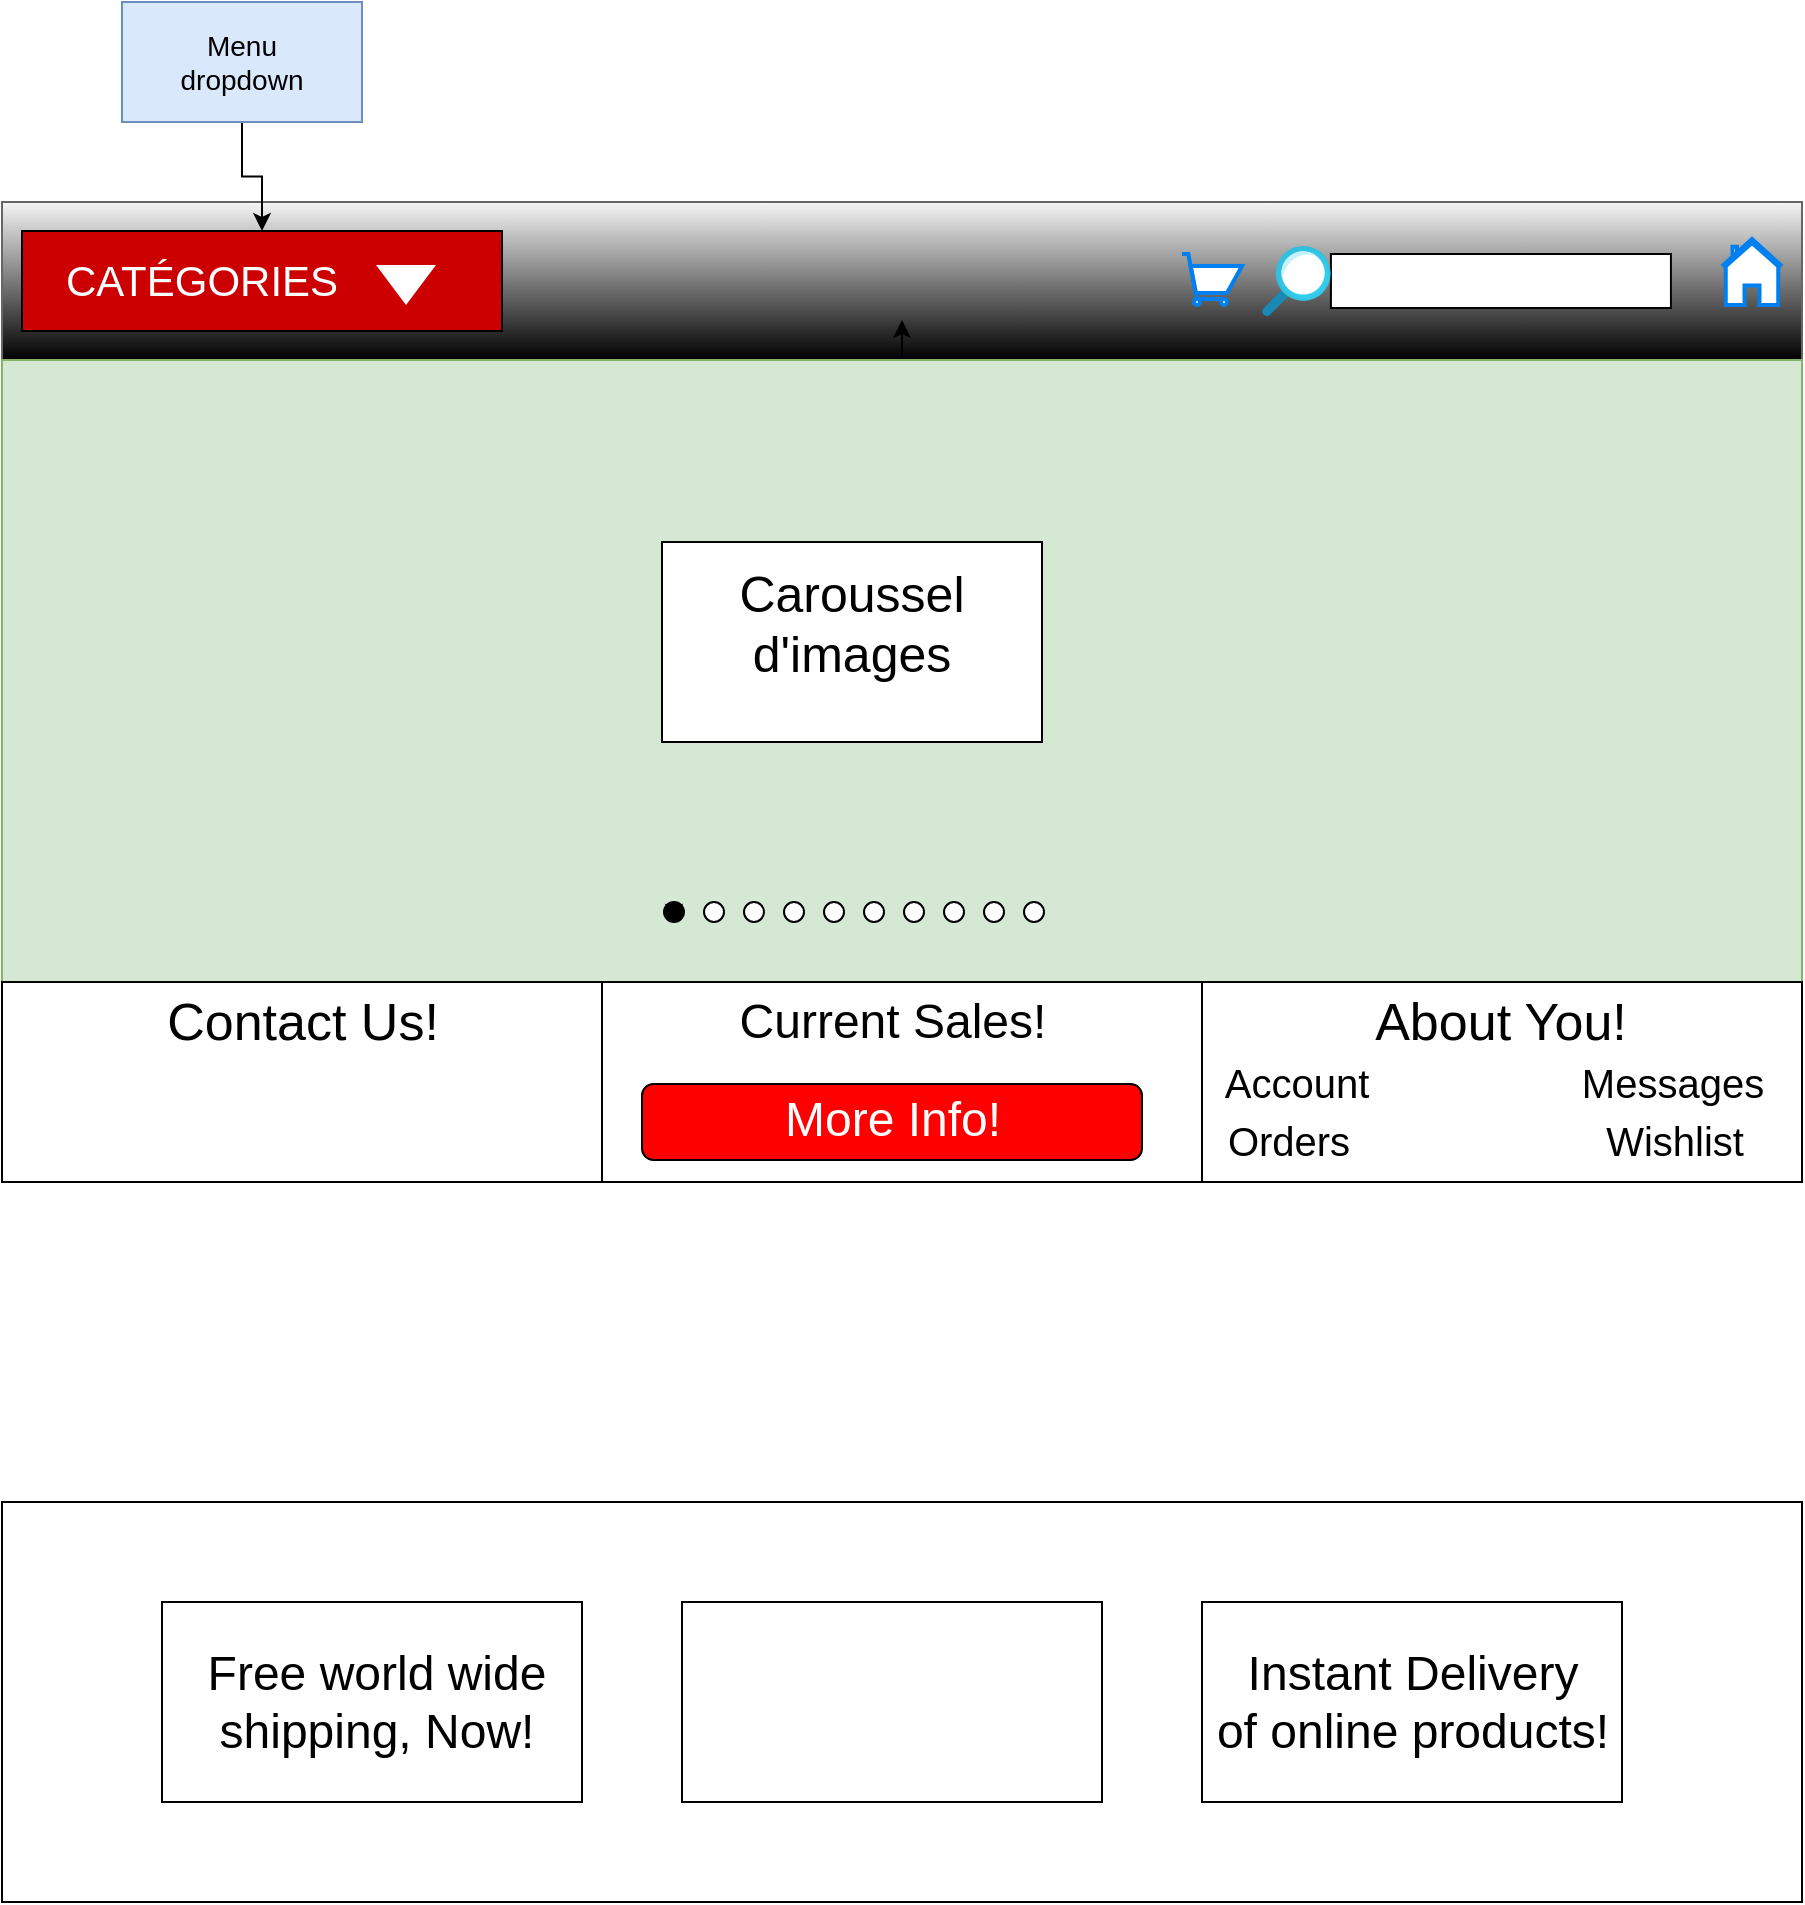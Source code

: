 <mxfile version="13.8.5" type="github">
  <diagram id="dYi3LoX2D-u_dekNeybU" name="Page-1">
    <mxGraphModel dx="2031" dy="4346" grid="1" gridSize="10" guides="1" tooltips="1" connect="1" arrows="1" fold="1" page="1" pageScale="1" pageWidth="900" pageHeight="1600" math="0" shadow="0">
      <root>
        <mxCell id="0" />
        <mxCell id="1" parent="0" />
        <mxCell id="12CVPQTj4qh7yBTBn0yW-5" value="" style="rounded=0;whiteSpace=wrap;html=1;fillColor=#f5f5f5;strokeColor=#666666;gradientColor=#000000;" parent="1" vertex="1">
          <mxGeometry y="-1600" width="900" height="79" as="geometry" />
        </mxCell>
        <mxCell id="cHnSCkkfZHPOHj3AAeh6-6" style="edgeStyle=orthogonalEdgeStyle;rounded=0;orthogonalLoop=1;jettySize=auto;html=1;exitX=0.5;exitY=0;exitDx=0;exitDy=0;" edge="1" parent="1" source="2yabFbFt9VHdaNWseqrh-1">
          <mxGeometry relative="1" as="geometry">
            <mxPoint x="450" y="-1541" as="targetPoint" />
          </mxGeometry>
        </mxCell>
        <mxCell id="2yabFbFt9VHdaNWseqrh-1" value="" style="rounded=0;whiteSpace=wrap;html=1;fillColor=#d5e8d4;strokeColor=#82b366;" parent="1" vertex="1">
          <mxGeometry y="-1521" width="900" height="311" as="geometry" />
        </mxCell>
        <mxCell id="2yabFbFt9VHdaNWseqrh-17" value="" style="group" parent="1" connectable="0" vertex="1">
          <mxGeometry x="331" y="-1250" width="190" height="10" as="geometry" />
        </mxCell>
        <mxCell id="2yabFbFt9VHdaNWseqrh-2" value="" style="ellipse;whiteSpace=wrap;html=1;aspect=fixed;fillColor=#000000;" parent="2yabFbFt9VHdaNWseqrh-17" vertex="1">
          <mxGeometry width="10" height="10" as="geometry" />
        </mxCell>
        <mxCell id="2yabFbFt9VHdaNWseqrh-3" value="" style="ellipse;whiteSpace=wrap;html=1;aspect=fixed;" parent="2yabFbFt9VHdaNWseqrh-17" vertex="1">
          <mxGeometry x="20" width="10" height="10" as="geometry" />
        </mxCell>
        <mxCell id="2yabFbFt9VHdaNWseqrh-4" value="" style="ellipse;whiteSpace=wrap;html=1;aspect=fixed;" parent="2yabFbFt9VHdaNWseqrh-17" vertex="1">
          <mxGeometry x="40" width="10" height="10" as="geometry" />
        </mxCell>
        <mxCell id="2yabFbFt9VHdaNWseqrh-5" value="" style="ellipse;whiteSpace=wrap;html=1;aspect=fixed;" parent="2yabFbFt9VHdaNWseqrh-17" vertex="1">
          <mxGeometry x="60" width="10" height="10" as="geometry" />
        </mxCell>
        <mxCell id="2yabFbFt9VHdaNWseqrh-6" value="" style="ellipse;whiteSpace=wrap;html=1;aspect=fixed;" parent="2yabFbFt9VHdaNWseqrh-17" vertex="1">
          <mxGeometry x="80" width="10" height="10" as="geometry" />
        </mxCell>
        <mxCell id="2yabFbFt9VHdaNWseqrh-7" value="" style="ellipse;whiteSpace=wrap;html=1;aspect=fixed;" parent="2yabFbFt9VHdaNWseqrh-17" vertex="1">
          <mxGeometry x="100" width="10" height="10" as="geometry" />
        </mxCell>
        <mxCell id="2yabFbFt9VHdaNWseqrh-8" value="" style="ellipse;whiteSpace=wrap;html=1;aspect=fixed;" parent="2yabFbFt9VHdaNWseqrh-17" vertex="1">
          <mxGeometry x="120" width="10" height="10" as="geometry" />
        </mxCell>
        <mxCell id="2yabFbFt9VHdaNWseqrh-9" value="" style="ellipse;whiteSpace=wrap;html=1;aspect=fixed;" parent="2yabFbFt9VHdaNWseqrh-17" vertex="1">
          <mxGeometry x="140" width="10" height="10" as="geometry" />
        </mxCell>
        <mxCell id="2yabFbFt9VHdaNWseqrh-10" value="" style="ellipse;whiteSpace=wrap;html=1;aspect=fixed;" parent="2yabFbFt9VHdaNWseqrh-17" vertex="1">
          <mxGeometry x="160" width="10" height="10" as="geometry" />
        </mxCell>
        <mxCell id="2yabFbFt9VHdaNWseqrh-11" value="" style="ellipse;whiteSpace=wrap;html=1;aspect=fixed;" parent="2yabFbFt9VHdaNWseqrh-17" vertex="1">
          <mxGeometry x="180" width="10" height="10" as="geometry" />
        </mxCell>
        <mxCell id="zTn_pAnikClX0TM4PAsH-5" style="edgeStyle=orthogonalEdgeStyle;rounded=0;orthogonalLoop=1;jettySize=auto;html=1;exitX=1;exitY=1;exitDx=0;exitDy=0;entryX=0.5;entryY=1;entryDx=0;entryDy=0;" parent="2yabFbFt9VHdaNWseqrh-17" source="2yabFbFt9VHdaNWseqrh-2" target="2yabFbFt9VHdaNWseqrh-2" edge="1">
          <mxGeometry relative="1" as="geometry" />
        </mxCell>
        <mxCell id="zTn_pAnikClX0TM4PAsH-8" value="" style="rounded=0;whiteSpace=wrap;html=1;" vertex="1" parent="1">
          <mxGeometry x="330" y="-1430" width="190" height="100" as="geometry" />
        </mxCell>
        <mxCell id="zTn_pAnikClX0TM4PAsH-10" value="&lt;font style=&quot;font-size: 25px&quot;&gt;Caroussel d&#39;images&lt;/font&gt;" style="text;html=1;strokeColor=none;fillColor=none;align=center;verticalAlign=middle;whiteSpace=wrap;rounded=0;" vertex="1" parent="1">
          <mxGeometry x="405" y="-1400" width="40" height="20" as="geometry" />
        </mxCell>
        <mxCell id="cHnSCkkfZHPOHj3AAeh6-7" value="" style="rounded=0;whiteSpace=wrap;html=1;fillColor=#FFFFFF;" vertex="1" parent="1">
          <mxGeometry x="664.46" y="-1574" width="170" height="27" as="geometry" />
        </mxCell>
        <mxCell id="cHnSCkkfZHPOHj3AAeh6-5" value="" style="aspect=fixed;html=1;points=[];align=center;image;fontSize=12;image=img/lib/azure2/general/Search.svg;fillColor=#000000;gradientColor=#CCCCCC;" vertex="1" parent="1">
          <mxGeometry x="630" y="-1578" width="34.46" height="35" as="geometry" />
        </mxCell>
        <mxCell id="cHnSCkkfZHPOHj3AAeh6-9" value="" style="html=1;verticalLabelPosition=bottom;align=center;labelBackgroundColor=#ffffff;verticalAlign=top;strokeWidth=2;strokeColor=#0080F0;shadow=0;dashed=0;shape=mxgraph.ios7.icons.home;fillColor=#FFFFFF;gradientColor=none;" vertex="1" parent="1">
          <mxGeometry x="860" y="-1581.5" width="30" height="33" as="geometry" />
        </mxCell>
        <mxCell id="cHnSCkkfZHPOHj3AAeh6-10" value="" style="html=1;verticalLabelPosition=bottom;align=center;labelBackgroundColor=#ffffff;verticalAlign=top;strokeWidth=2;strokeColor=#0080F0;shadow=0;dashed=0;shape=mxgraph.ios7.icons.shopping_cart;fillColor=#FFFFFF;gradientColor=none;" vertex="1" parent="1">
          <mxGeometry x="590" y="-1574" width="30" height="25.5" as="geometry" />
        </mxCell>
        <mxCell id="zTn_pAnikClX0TM4PAsH-13" value="" style="rounded=0;whiteSpace=wrap;html=1;fillColor=#CC0000;" vertex="1" parent="1">
          <mxGeometry x="10" y="-1585.5" width="240" height="50" as="geometry" />
        </mxCell>
        <mxCell id="cHnSCkkfZHPOHj3AAeh6-12" value="" style="rounded=0;whiteSpace=wrap;html=1;fillColor=#FFFFFF;gradientColor=none;" vertex="1" parent="1">
          <mxGeometry y="-1210" width="300" height="100" as="geometry" />
        </mxCell>
        <mxCell id="cHnSCkkfZHPOHj3AAeh6-13" value="" style="rounded=0;whiteSpace=wrap;html=1;fillColor=#FFFFFF;gradientColor=none;" vertex="1" parent="1">
          <mxGeometry x="300" y="-1210" width="300" height="100" as="geometry" />
        </mxCell>
        <mxCell id="cHnSCkkfZHPOHj3AAeh6-14" value="" style="rounded=0;whiteSpace=wrap;html=1;fillColor=#FFFFFF;gradientColor=none;" vertex="1" parent="1">
          <mxGeometry x="600" y="-1210" width="300" height="100" as="geometry" />
        </mxCell>
        <mxCell id="cHnSCkkfZHPOHj3AAeh6-16" value="&lt;font style=&quot;font-size: 26px&quot;&gt;Contact Us!&lt;/font&gt;" style="text;html=1;resizable=0;autosize=1;align=center;verticalAlign=middle;points=[];fillColor=none;strokeColor=none;rounded=0;" vertex="1" parent="1">
          <mxGeometry x="75" y="-1200" width="150" height="20" as="geometry" />
        </mxCell>
        <mxCell id="cHnSCkkfZHPOHj3AAeh6-17" value="" style="shape=image;html=1;verticalAlign=top;verticalLabelPosition=bottom;labelBackgroundColor=#ffffff;imageAspect=0;aspect=fixed;image=https://cdn2.iconfinder.com/data/icons/asic/50/.svg-7-128.png;fillColor=#FFFFFF;gradientColor=none;" vertex="1" parent="1">
          <mxGeometry x="262" y="-1148" width="38" height="38" as="geometry" />
        </mxCell>
        <mxCell id="cHnSCkkfZHPOHj3AAeh6-18" value="" style="shape=image;html=1;verticalAlign=top;verticalLabelPosition=bottom;labelBackgroundColor=#ffffff;imageAspect=0;aspect=fixed;image=https://cdn2.iconfinder.com/data/icons/black-white-social-media/32/facebook_online_social_media-128.png;fillColor=#FFFFFF;gradientColor=none;" vertex="1" parent="1">
          <mxGeometry y="-1150" width="38" height="38" as="geometry" />
        </mxCell>
        <mxCell id="cHnSCkkfZHPOHj3AAeh6-19" value="" style="shape=image;html=1;verticalAlign=top;verticalLabelPosition=bottom;labelBackgroundColor=#ffffff;imageAspect=0;aspect=fixed;image=https://cdn2.iconfinder.com/data/icons/black-white-social-media/32/online_social_media_twitter-128.png;fillColor=#FFFFFF;gradientColor=none;" vertex="1" parent="1">
          <mxGeometry x="60" y="-1150" width="38" height="38" as="geometry" />
        </mxCell>
        <mxCell id="cHnSCkkfZHPOHj3AAeh6-20" value="" style="shape=image;html=1;verticalAlign=top;verticalLabelPosition=bottom;labelBackgroundColor=#ffffff;imageAspect=0;aspect=fixed;image=https://cdn1.iconfinder.com/data/icons/social-media-outline-6/128/SocialMedia_Instagram-Outline-128.png;fillColor=#FFFFFF;gradientColor=none;" vertex="1" parent="1">
          <mxGeometry x="120" y="-1148" width="38" height="38" as="geometry" />
        </mxCell>
        <mxCell id="cHnSCkkfZHPOHj3AAeh6-21" value="" style="shape=image;html=1;verticalAlign=top;verticalLabelPosition=bottom;labelBackgroundColor=#ffffff;imageAspect=0;aspect=fixed;image=https://cdn3.iconfinder.com/data/icons/social-round-corner/512/youtube__social_media__icons-128.png;fillColor=#FFFFFF;gradientColor=none;" vertex="1" parent="1">
          <mxGeometry x="187" y="-1148" width="38" height="38" as="geometry" />
        </mxCell>
        <mxCell id="cHnSCkkfZHPOHj3AAeh6-22" value="&lt;font style=&quot;font-size: 26px&quot;&gt;About You!&lt;/font&gt;" style="text;html=1;resizable=0;autosize=1;align=center;verticalAlign=middle;points=[];fillColor=none;strokeColor=none;rounded=0;" vertex="1" parent="1">
          <mxGeometry x="679.46" y="-1200" width="140" height="20" as="geometry" />
        </mxCell>
        <mxCell id="eJIkvE0NkPN4ULKy25J0-5" value="" style="rounded=0;whiteSpace=wrap;html=1;" vertex="1" parent="1">
          <mxGeometry y="-950" width="900" height="200" as="geometry" />
        </mxCell>
        <mxCell id="zTn_pAnikClX0TM4PAsH-18" value="&lt;font style=&quot;font-size: 21px&quot; color=&quot;#FFFFFF&quot;&gt;CATÉGORIES&lt;/font&gt;" style="text;html=1;strokeColor=none;fillColor=none;align=center;verticalAlign=middle;whiteSpace=wrap;rounded=0;" vertex="1" parent="1">
          <mxGeometry x="80" y="-1571.25" width="40" height="20" as="geometry" />
        </mxCell>
        <mxCell id="cHnSCkkfZHPOHj3AAeh6-23" value="&lt;font style=&quot;font-size: 20px&quot;&gt;Account&lt;/font&gt;" style="text;html=1;resizable=0;autosize=1;align=center;verticalAlign=middle;points=[];fillColor=none;strokeColor=none;rounded=0;" vertex="1" parent="1">
          <mxGeometry x="602.23" y="-1170" width="90" height="20" as="geometry" />
        </mxCell>
        <mxCell id="eJIkvE0NkPN4ULKy25J0-13" value="" style="rounded=0;whiteSpace=wrap;html=1;" vertex="1" parent="1">
          <mxGeometry x="80" y="-900" width="210" height="100" as="geometry" />
        </mxCell>
        <mxCell id="zTn_pAnikClX0TM4PAsH-19" value="" style="html=1;shadow=0;dashed=0;align=center;verticalAlign=middle;shape=mxgraph.arrows2.arrow;dy=0.6;dx=40;direction=south;notch=0;fillColor=#FFFFFF;strokeColor=none;" vertex="1" parent="1">
          <mxGeometry x="187" y="-1568.5" width="30" height="20" as="geometry" />
        </mxCell>
        <mxCell id="cHnSCkkfZHPOHj3AAeh6-24" value="&lt;font style=&quot;font-size: 20px&quot;&gt;Orders&lt;/font&gt;" style="text;html=1;resizable=0;autosize=1;align=center;verticalAlign=middle;points=[];fillColor=none;strokeColor=none;rounded=0;" vertex="1" parent="1">
          <mxGeometry x="603.46" y="-1141" width="80" height="20" as="geometry" />
        </mxCell>
        <mxCell id="eJIkvE0NkPN4ULKy25J0-17" value="&lt;span style=&quot;font-size: 24px&quot;&gt;Free world wide&lt;br&gt;shipping, Now!&lt;/span&gt;" style="text;html=1;resizable=0;autosize=1;align=center;verticalAlign=middle;points=[];fillColor=none;strokeColor=none;rounded=0;" vertex="1" parent="1">
          <mxGeometry x="77" y="-870" width="220" height="40" as="geometry" />
        </mxCell>
        <mxCell id="zTn_pAnikClX0TM4PAsH-22" style="edgeStyle=orthogonalEdgeStyle;rounded=0;orthogonalLoop=1;jettySize=auto;html=1;" edge="1" parent="1" source="zTn_pAnikClX0TM4PAsH-20" target="zTn_pAnikClX0TM4PAsH-13">
          <mxGeometry relative="1" as="geometry" />
        </mxCell>
        <mxCell id="cHnSCkkfZHPOHj3AAeh6-25" value="&lt;font style=&quot;font-size: 20px&quot;&gt;Messages&lt;/font&gt;" style="text;html=1;resizable=0;autosize=1;align=center;verticalAlign=middle;points=[];fillColor=none;strokeColor=none;rounded=0;" vertex="1" parent="1">
          <mxGeometry x="780" y="-1170" width="110" height="20" as="geometry" />
        </mxCell>
        <mxCell id="eJIkvE0NkPN4ULKy25J0-18" value="" style="rounded=0;whiteSpace=wrap;html=1;" vertex="1" parent="1">
          <mxGeometry x="340" y="-900" width="210" height="100" as="geometry" />
        </mxCell>
        <mxCell id="zTn_pAnikClX0TM4PAsH-20" value="" style="rounded=0;whiteSpace=wrap;html=1;fillColor=#dae8fc;strokeColor=#6c8ebf;" vertex="1" parent="1">
          <mxGeometry x="60" y="-1700" width="120" height="60" as="geometry" />
        </mxCell>
        <mxCell id="cHnSCkkfZHPOHj3AAeh6-26" value="&lt;font style=&quot;font-size: 20px&quot;&gt;Wishlist&lt;/font&gt;" style="text;html=1;resizable=0;autosize=1;align=center;verticalAlign=middle;points=[];fillColor=none;strokeColor=none;rounded=0;" vertex="1" parent="1">
          <mxGeometry x="796" y="-1141" width="80" height="20" as="geometry" />
        </mxCell>
        <mxCell id="eJIkvE0NkPN4ULKy25J0-19" value="" style="rounded=0;whiteSpace=wrap;html=1;" vertex="1" parent="1">
          <mxGeometry x="600" y="-900" width="210" height="100" as="geometry" />
        </mxCell>
        <mxCell id="zTn_pAnikClX0TM4PAsH-21" value="&lt;font style=&quot;font-size: 14px&quot;&gt;Menu dropdown&lt;/font&gt;" style="text;html=1;strokeColor=none;fillColor=none;align=center;verticalAlign=middle;whiteSpace=wrap;rounded=0;" vertex="1" parent="1">
          <mxGeometry x="70" y="-1685" width="100" height="30" as="geometry" />
        </mxCell>
        <mxCell id="cHnSCkkfZHPOHj3AAeh6-27" value="&lt;font style=&quot;font-size: 24px&quot;&gt;Instant Delivery &lt;br&gt;of online products!&lt;/font&gt;" style="text;html=1;resizable=0;autosize=1;align=center;verticalAlign=middle;points=[];fillColor=none;strokeColor=none;rounded=0;rotation=0;" vertex="1" parent="1">
          <mxGeometry x="600" y="-870" width="210" height="40" as="geometry" />
        </mxCell>
        <mxCell id="cHnSCkkfZHPOHj3AAeh6-28" value="&lt;font style=&quot;font-size: 24px&quot;&gt;Current Sales!&lt;/font&gt;" style="text;html=1;resizable=0;autosize=1;align=center;verticalAlign=middle;points=[];fillColor=none;strokeColor=none;rounded=0;" vertex="1" parent="1">
          <mxGeometry x="360" y="-1200" width="170" height="20" as="geometry" />
        </mxCell>
        <mxCell id="cHnSCkkfZHPOHj3AAeh6-30" value="" style="rounded=1;whiteSpace=wrap;html=1;gradientColor=none;fillColor=#FF0000;" vertex="1" parent="1">
          <mxGeometry x="320" y="-1159" width="250" height="38" as="geometry" />
        </mxCell>
        <mxCell id="cHnSCkkfZHPOHj3AAeh6-31" value="&lt;span style=&quot;font-size: 24px&quot;&gt;&lt;font color=&quot;#ffffff&quot;&gt;More Info!&lt;/font&gt;&lt;/span&gt;" style="text;html=1;resizable=0;autosize=1;align=center;verticalAlign=middle;points=[];fillColor=none;strokeColor=none;rounded=0;" vertex="1" parent="1">
          <mxGeometry x="385" y="-1151" width="120" height="20" as="geometry" />
        </mxCell>
        <mxCell id="cHnSCkkfZHPOHj3AAeh6-29" value="" style="shape=image;html=1;verticalAlign=top;verticalLabelPosition=bottom;labelBackgroundColor=#ffffff;imageAspect=0;aspect=fixed;image=https://cdn0.iconfinder.com/data/icons/software-16/20/mouse_pointer-128.png;fillColor=#FFFFFF;gradientColor=none;rotation=-40;" vertex="1" parent="1">
          <mxGeometry x="520" y="-1154.5" width="47" height="47" as="geometry" />
        </mxCell>
      </root>
    </mxGraphModel>
  </diagram>
</mxfile>
